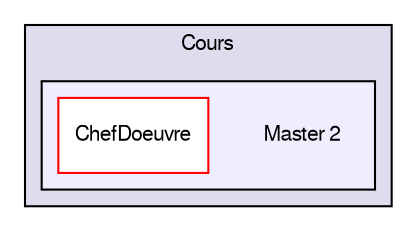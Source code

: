 digraph "Master 2" {
  compound=true
  node [ fontsize="10", fontname="FreeSans"];
  edge [ labelfontsize="10", labelfontname="FreeSans"];
  subgraph clusterdir_fad859aa79f688314746e5c079419786 {
    graph [ bgcolor="#ddddee", pencolor="black", label="Cours" fontname="FreeSans", fontsize="10", URL="dir_fad859aa79f688314746e5c079419786.html"]
  subgraph clusterdir_452604795ed7752f31dcb6252b095c74 {
    graph [ bgcolor="#eeeeff", pencolor="black", label="" URL="dir_452604795ed7752f31dcb6252b095c74.html"];
    dir_452604795ed7752f31dcb6252b095c74 [shape=plaintext label="Master 2"];
    dir_7548bfa56b02e725d55e917a23ed9dd8 [shape=box label="ChefDoeuvre" color="red" fillcolor="white" style="filled" URL="dir_7548bfa56b02e725d55e917a23ed9dd8.html"];
  }
  }
}
